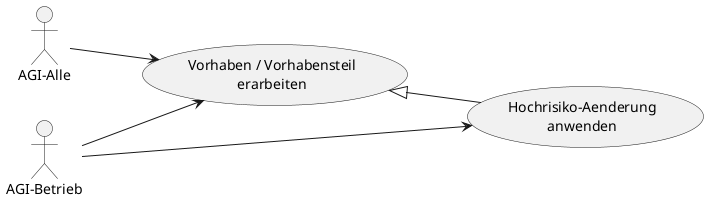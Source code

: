 @startuml
left to right direction

:AGI-Alle: as agi
:AGI-Betrieb: as betrieb

(Vorhaben / Vorhabensteil\nerarbeiten) as tick
(Hochrisiko-Aenderung\nanwenden) as risk
tick <|-- risk

agi --> tick
betrieb --> tick
betrieb --> risk
@enduml